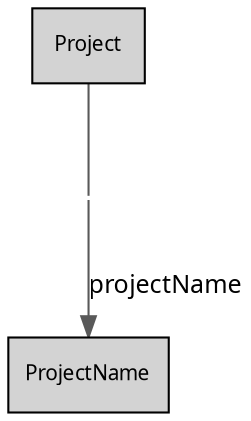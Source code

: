 digraph {
	graph [bb="0,0,282.98,36",
		landscape=false,
		outputorder=edgesfirst,
		overlap=scalexy,
		sep=0.5,
		splines=polyline
	];
	node [label="\N"];
	cpt_1	 [URL="Atlas.php?content=Concept&User=&Script=ProjectAdministration.adl&Concept=(.ProjectAdministration.adl)Project",
		fontname=sans,
		fontsize=10,
		height=0.5,
		label=Project,
		pos="27,18",
		shape=box,
		style=filled,
		width=0.75];
	relName_1	 [URL="Atlas.php?content=Relatiedetails&User=&Script=ProjectAdministration.adl&Relatiedetails=(.ProjectAdministration.adl)projectName[Project*\
ProjectName]",
		bgcolor=white,
		fontname=sans,
		fontsize=10,
		height=0.5,
		label="",
		pos="136.68,18",
		shape=plaintext,
		width=0.75];
	cpt_1 -> relName_1	 [arrowhead=none,
		arrowtail=none,
		color=gray35,
		decorate=false,
		dir=forward,
		fontname=sans,
		fontsize=12,
		headclip=false,
		labelfloat=false,
		labelfontcolor=black,
		pos="54.112,18 86.592,18 136.68,18 136.68,18"];
	cpt_2	 [URL="Atlas.php?content=Concept&User=&Script=ProjectAdministration.adl&Concept=(.ProjectAdministration.adl)ProjectName",
		fontname=sans,
		fontsize=10,
		height=0.5,
		label=ProjectName,
		pos="247.48,18",
		shape=box,
		style=filled,
		width=0.98611];
	relName_1 -> cpt_2	 [arrowhead=normal,
		arrowtail=none,
		color=gray35,
		decorate=false,
		dir=forward,
		fontname=sans,
		fontsize=12,
		label=projectName,
		labelfloat=false,
		labelfontcolor=black,
		lp="186.18,11.5",
		pos="e,211.81,18 136.68,18 136.68,18 171.18,18 201.68,18",
		tailclip=false];
}
